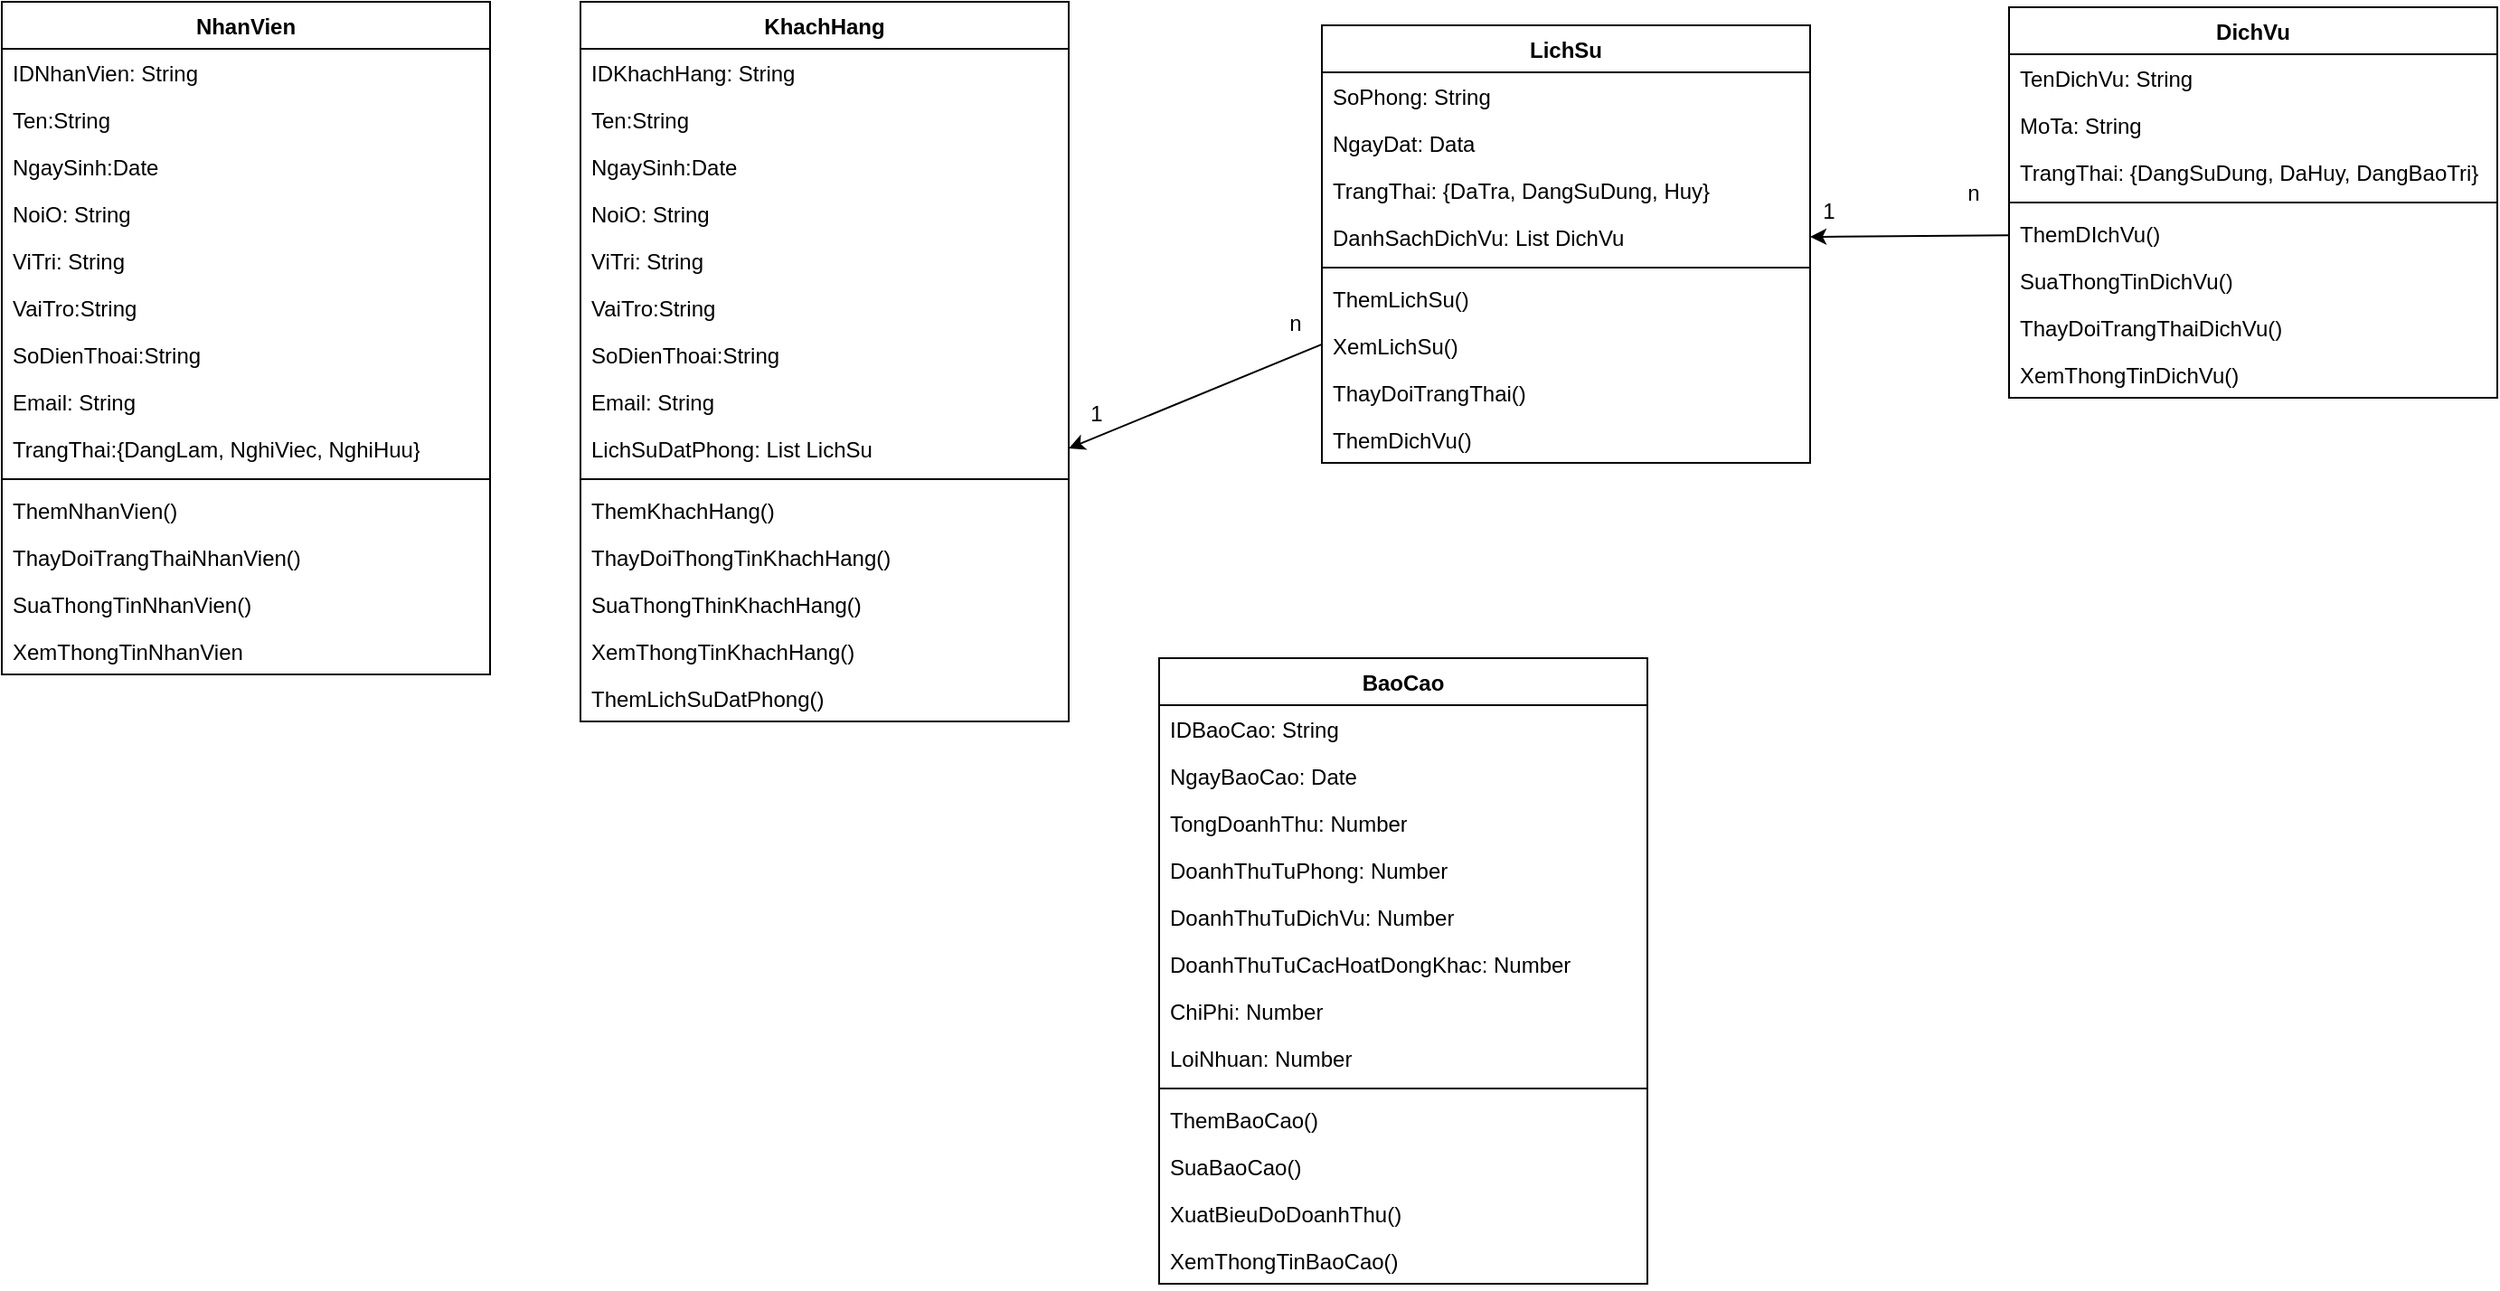 <mxfile version="21.5.0" type="device">
  <diagram name="Page-1" id="KUx0dX-Fpm564LZrpg27">
    <mxGraphModel dx="996" dy="541" grid="1" gridSize="10" guides="1" tooltips="1" connect="1" arrows="1" fold="1" page="1" pageScale="1" pageWidth="827" pageHeight="1169" background="#ffffff" math="0" shadow="0">
      <root>
        <mxCell id="0" />
        <mxCell id="1" parent="0" />
        <mxCell id="vxum5QiAZLd6xa7B7XAJ-20" value="NhanVien" style="swimlane;fontStyle=1;align=center;verticalAlign=top;childLayout=stackLayout;horizontal=1;startSize=26;horizontalStack=0;resizeParent=1;resizeParentMax=0;resizeLast=0;collapsible=1;marginBottom=0;whiteSpace=wrap;html=1;" parent="1" vertex="1">
          <mxGeometry x="10" y="77" width="270" height="372" as="geometry" />
        </mxCell>
        <mxCell id="vxum5QiAZLd6xa7B7XAJ-49" value="IDNhanVien: String" style="text;strokeColor=none;fillColor=none;align=left;verticalAlign=top;spacingLeft=4;spacingRight=4;overflow=hidden;rotatable=0;points=[[0,0.5],[1,0.5]];portConstraint=eastwest;whiteSpace=wrap;html=1;" parent="vxum5QiAZLd6xa7B7XAJ-20" vertex="1">
          <mxGeometry y="26" width="270" height="26" as="geometry" />
        </mxCell>
        <mxCell id="vxum5QiAZLd6xa7B7XAJ-21" value="Ten:String" style="text;strokeColor=none;fillColor=none;align=left;verticalAlign=top;spacingLeft=4;spacingRight=4;overflow=hidden;rotatable=0;points=[[0,0.5],[1,0.5]];portConstraint=eastwest;whiteSpace=wrap;html=1;" parent="vxum5QiAZLd6xa7B7XAJ-20" vertex="1">
          <mxGeometry y="52" width="270" height="26" as="geometry" />
        </mxCell>
        <mxCell id="vxum5QiAZLd6xa7B7XAJ-26" value="NgaySinh:Date" style="text;strokeColor=none;fillColor=none;align=left;verticalAlign=top;spacingLeft=4;spacingRight=4;overflow=hidden;rotatable=0;points=[[0,0.5],[1,0.5]];portConstraint=eastwest;whiteSpace=wrap;html=1;" parent="vxum5QiAZLd6xa7B7XAJ-20" vertex="1">
          <mxGeometry y="78" width="270" height="26" as="geometry" />
        </mxCell>
        <mxCell id="vxum5QiAZLd6xa7B7XAJ-27" value="NoiO: String" style="text;strokeColor=none;fillColor=none;align=left;verticalAlign=top;spacingLeft=4;spacingRight=4;overflow=hidden;rotatable=0;points=[[0,0.5],[1,0.5]];portConstraint=eastwest;whiteSpace=wrap;html=1;" parent="vxum5QiAZLd6xa7B7XAJ-20" vertex="1">
          <mxGeometry y="104" width="270" height="26" as="geometry" />
        </mxCell>
        <mxCell id="vxum5QiAZLd6xa7B7XAJ-28" value="ViTri: String" style="text;strokeColor=none;fillColor=none;align=left;verticalAlign=top;spacingLeft=4;spacingRight=4;overflow=hidden;rotatable=0;points=[[0,0.5],[1,0.5]];portConstraint=eastwest;whiteSpace=wrap;html=1;" parent="vxum5QiAZLd6xa7B7XAJ-20" vertex="1">
          <mxGeometry y="130" width="270" height="26" as="geometry" />
        </mxCell>
        <mxCell id="vxum5QiAZLd6xa7B7XAJ-29" value="VaiTro:String" style="text;strokeColor=none;fillColor=none;align=left;verticalAlign=top;spacingLeft=4;spacingRight=4;overflow=hidden;rotatable=0;points=[[0,0.5],[1,0.5]];portConstraint=eastwest;whiteSpace=wrap;html=1;" parent="vxum5QiAZLd6xa7B7XAJ-20" vertex="1">
          <mxGeometry y="156" width="270" height="26" as="geometry" />
        </mxCell>
        <mxCell id="vxum5QiAZLd6xa7B7XAJ-30" value="SoDienThoai:String" style="text;strokeColor=none;fillColor=none;align=left;verticalAlign=top;spacingLeft=4;spacingRight=4;overflow=hidden;rotatable=0;points=[[0,0.5],[1,0.5]];portConstraint=eastwest;whiteSpace=wrap;html=1;" parent="vxum5QiAZLd6xa7B7XAJ-20" vertex="1">
          <mxGeometry y="182" width="270" height="26" as="geometry" />
        </mxCell>
        <mxCell id="vxum5QiAZLd6xa7B7XAJ-51" value="Email: String" style="text;strokeColor=none;fillColor=none;align=left;verticalAlign=top;spacingLeft=4;spacingRight=4;overflow=hidden;rotatable=0;points=[[0,0.5],[1,0.5]];portConstraint=eastwest;whiteSpace=wrap;html=1;" parent="vxum5QiAZLd6xa7B7XAJ-20" vertex="1">
          <mxGeometry y="208" width="270" height="26" as="geometry" />
        </mxCell>
        <mxCell id="vxum5QiAZLd6xa7B7XAJ-31" value="TrangThai:{DangLam, NghiViec, NghiHuu}" style="text;strokeColor=none;fillColor=none;align=left;verticalAlign=top;spacingLeft=4;spacingRight=4;overflow=hidden;rotatable=0;points=[[0,0.5],[1,0.5]];portConstraint=eastwest;whiteSpace=wrap;html=1;" parent="vxum5QiAZLd6xa7B7XAJ-20" vertex="1">
          <mxGeometry y="234" width="270" height="26" as="geometry" />
        </mxCell>
        <mxCell id="vxum5QiAZLd6xa7B7XAJ-22" value="" style="line;strokeWidth=1;fillColor=none;align=left;verticalAlign=middle;spacingTop=-1;spacingLeft=3;spacingRight=3;rotatable=0;labelPosition=right;points=[];portConstraint=eastwest;strokeColor=inherit;" parent="vxum5QiAZLd6xa7B7XAJ-20" vertex="1">
          <mxGeometry y="260" width="270" height="8" as="geometry" />
        </mxCell>
        <mxCell id="vxum5QiAZLd6xa7B7XAJ-23" value="ThemNhanVien()" style="text;strokeColor=none;fillColor=none;align=left;verticalAlign=top;spacingLeft=4;spacingRight=4;overflow=hidden;rotatable=0;points=[[0,0.5],[1,0.5]];portConstraint=eastwest;whiteSpace=wrap;html=1;" parent="vxum5QiAZLd6xa7B7XAJ-20" vertex="1">
          <mxGeometry y="268" width="270" height="26" as="geometry" />
        </mxCell>
        <mxCell id="vxum5QiAZLd6xa7B7XAJ-33" value="ThayDoiTrangThaiNhanVien()" style="text;strokeColor=none;fillColor=none;align=left;verticalAlign=top;spacingLeft=4;spacingRight=4;overflow=hidden;rotatable=0;points=[[0,0.5],[1,0.5]];portConstraint=eastwest;whiteSpace=wrap;html=1;" parent="vxum5QiAZLd6xa7B7XAJ-20" vertex="1">
          <mxGeometry y="294" width="270" height="26" as="geometry" />
        </mxCell>
        <mxCell id="vxum5QiAZLd6xa7B7XAJ-34" value="SuaThongTinNhanVien()" style="text;strokeColor=none;fillColor=none;align=left;verticalAlign=top;spacingLeft=4;spacingRight=4;overflow=hidden;rotatable=0;points=[[0,0.5],[1,0.5]];portConstraint=eastwest;whiteSpace=wrap;html=1;" parent="vxum5QiAZLd6xa7B7XAJ-20" vertex="1">
          <mxGeometry y="320" width="270" height="26" as="geometry" />
        </mxCell>
        <mxCell id="vxum5QiAZLd6xa7B7XAJ-35" value="XemThongTinNhanVien" style="text;strokeColor=none;fillColor=none;align=left;verticalAlign=top;spacingLeft=4;spacingRight=4;overflow=hidden;rotatable=0;points=[[0,0.5],[1,0.5]];portConstraint=eastwest;whiteSpace=wrap;html=1;" parent="vxum5QiAZLd6xa7B7XAJ-20" vertex="1">
          <mxGeometry y="346" width="270" height="26" as="geometry" />
        </mxCell>
        <mxCell id="vxum5QiAZLd6xa7B7XAJ-36" value="KhachHang" style="swimlane;fontStyle=1;align=center;verticalAlign=top;childLayout=stackLayout;horizontal=1;startSize=26;horizontalStack=0;resizeParent=1;resizeParentMax=0;resizeLast=0;collapsible=1;marginBottom=0;whiteSpace=wrap;html=1;" parent="1" vertex="1">
          <mxGeometry x="330" y="77" width="270" height="398" as="geometry" />
        </mxCell>
        <mxCell id="vxum5QiAZLd6xa7B7XAJ-50" value="IDKhachHang: String" style="text;strokeColor=none;fillColor=none;align=left;verticalAlign=top;spacingLeft=4;spacingRight=4;overflow=hidden;rotatable=0;points=[[0,0.5],[1,0.5]];portConstraint=eastwest;whiteSpace=wrap;html=1;" parent="vxum5QiAZLd6xa7B7XAJ-36" vertex="1">
          <mxGeometry y="26" width="270" height="26" as="geometry" />
        </mxCell>
        <mxCell id="vxum5QiAZLd6xa7B7XAJ-37" value="Ten:String" style="text;strokeColor=none;fillColor=none;align=left;verticalAlign=top;spacingLeft=4;spacingRight=4;overflow=hidden;rotatable=0;points=[[0,0.5],[1,0.5]];portConstraint=eastwest;whiteSpace=wrap;html=1;" parent="vxum5QiAZLd6xa7B7XAJ-36" vertex="1">
          <mxGeometry y="52" width="270" height="26" as="geometry" />
        </mxCell>
        <mxCell id="vxum5QiAZLd6xa7B7XAJ-38" value="NgaySinh:Date" style="text;strokeColor=none;fillColor=none;align=left;verticalAlign=top;spacingLeft=4;spacingRight=4;overflow=hidden;rotatable=0;points=[[0,0.5],[1,0.5]];portConstraint=eastwest;whiteSpace=wrap;html=1;" parent="vxum5QiAZLd6xa7B7XAJ-36" vertex="1">
          <mxGeometry y="78" width="270" height="26" as="geometry" />
        </mxCell>
        <mxCell id="vxum5QiAZLd6xa7B7XAJ-39" value="NoiO: String" style="text;strokeColor=none;fillColor=none;align=left;verticalAlign=top;spacingLeft=4;spacingRight=4;overflow=hidden;rotatable=0;points=[[0,0.5],[1,0.5]];portConstraint=eastwest;whiteSpace=wrap;html=1;" parent="vxum5QiAZLd6xa7B7XAJ-36" vertex="1">
          <mxGeometry y="104" width="270" height="26" as="geometry" />
        </mxCell>
        <mxCell id="vxum5QiAZLd6xa7B7XAJ-40" value="ViTri: String" style="text;strokeColor=none;fillColor=none;align=left;verticalAlign=top;spacingLeft=4;spacingRight=4;overflow=hidden;rotatable=0;points=[[0,0.5],[1,0.5]];portConstraint=eastwest;whiteSpace=wrap;html=1;" parent="vxum5QiAZLd6xa7B7XAJ-36" vertex="1">
          <mxGeometry y="130" width="270" height="26" as="geometry" />
        </mxCell>
        <mxCell id="vxum5QiAZLd6xa7B7XAJ-41" value="VaiTro:String" style="text;strokeColor=none;fillColor=none;align=left;verticalAlign=top;spacingLeft=4;spacingRight=4;overflow=hidden;rotatable=0;points=[[0,0.5],[1,0.5]];portConstraint=eastwest;whiteSpace=wrap;html=1;" parent="vxum5QiAZLd6xa7B7XAJ-36" vertex="1">
          <mxGeometry y="156" width="270" height="26" as="geometry" />
        </mxCell>
        <mxCell id="vxum5QiAZLd6xa7B7XAJ-42" value="SoDienThoai:String" style="text;strokeColor=none;fillColor=none;align=left;verticalAlign=top;spacingLeft=4;spacingRight=4;overflow=hidden;rotatable=0;points=[[0,0.5],[1,0.5]];portConstraint=eastwest;whiteSpace=wrap;html=1;" parent="vxum5QiAZLd6xa7B7XAJ-36" vertex="1">
          <mxGeometry y="182" width="270" height="26" as="geometry" />
        </mxCell>
        <mxCell id="vxum5QiAZLd6xa7B7XAJ-52" value="Email: String" style="text;strokeColor=none;fillColor=none;align=left;verticalAlign=top;spacingLeft=4;spacingRight=4;overflow=hidden;rotatable=0;points=[[0,0.5],[1,0.5]];portConstraint=eastwest;whiteSpace=wrap;html=1;" parent="vxum5QiAZLd6xa7B7XAJ-36" vertex="1">
          <mxGeometry y="208" width="270" height="26" as="geometry" />
        </mxCell>
        <mxCell id="vxum5QiAZLd6xa7B7XAJ-43" value="LichSuDatPhong: List LichSu" style="text;strokeColor=none;fillColor=none;align=left;verticalAlign=top;spacingLeft=4;spacingRight=4;overflow=hidden;rotatable=0;points=[[0,0.5],[1,0.5]];portConstraint=eastwest;whiteSpace=wrap;html=1;" parent="vxum5QiAZLd6xa7B7XAJ-36" vertex="1">
          <mxGeometry y="234" width="270" height="26" as="geometry" />
        </mxCell>
        <mxCell id="vxum5QiAZLd6xa7B7XAJ-44" value="" style="line;strokeWidth=1;fillColor=none;align=left;verticalAlign=middle;spacingTop=-1;spacingLeft=3;spacingRight=3;rotatable=0;labelPosition=right;points=[];portConstraint=eastwest;strokeColor=inherit;" parent="vxum5QiAZLd6xa7B7XAJ-36" vertex="1">
          <mxGeometry y="260" width="270" height="8" as="geometry" />
        </mxCell>
        <mxCell id="vxum5QiAZLd6xa7B7XAJ-45" value="ThemKhachHang()" style="text;strokeColor=none;fillColor=none;align=left;verticalAlign=top;spacingLeft=4;spacingRight=4;overflow=hidden;rotatable=0;points=[[0,0.5],[1,0.5]];portConstraint=eastwest;whiteSpace=wrap;html=1;" parent="vxum5QiAZLd6xa7B7XAJ-36" vertex="1">
          <mxGeometry y="268" width="270" height="26" as="geometry" />
        </mxCell>
        <mxCell id="vxum5QiAZLd6xa7B7XAJ-46" value="ThayDoiThongTinKhachHang()" style="text;strokeColor=none;fillColor=none;align=left;verticalAlign=top;spacingLeft=4;spacingRight=4;overflow=hidden;rotatable=0;points=[[0,0.5],[1,0.5]];portConstraint=eastwest;whiteSpace=wrap;html=1;" parent="vxum5QiAZLd6xa7B7XAJ-36" vertex="1">
          <mxGeometry y="294" width="270" height="26" as="geometry" />
        </mxCell>
        <mxCell id="vxum5QiAZLd6xa7B7XAJ-47" value="SuaThongThinKhachHang()" style="text;strokeColor=none;fillColor=none;align=left;verticalAlign=top;spacingLeft=4;spacingRight=4;overflow=hidden;rotatable=0;points=[[0,0.5],[1,0.5]];portConstraint=eastwest;whiteSpace=wrap;html=1;" parent="vxum5QiAZLd6xa7B7XAJ-36" vertex="1">
          <mxGeometry y="320" width="270" height="26" as="geometry" />
        </mxCell>
        <mxCell id="vxum5QiAZLd6xa7B7XAJ-48" value="XemThongTinKhachHang()" style="text;strokeColor=none;fillColor=none;align=left;verticalAlign=top;spacingLeft=4;spacingRight=4;overflow=hidden;rotatable=0;points=[[0,0.5],[1,0.5]];portConstraint=eastwest;whiteSpace=wrap;html=1;" parent="vxum5QiAZLd6xa7B7XAJ-36" vertex="1">
          <mxGeometry y="346" width="270" height="26" as="geometry" />
        </mxCell>
        <mxCell id="vxum5QiAZLd6xa7B7XAJ-53" value="ThemLichSuDatPhong()" style="text;strokeColor=none;fillColor=none;align=left;verticalAlign=top;spacingLeft=4;spacingRight=4;overflow=hidden;rotatable=0;points=[[0,0.5],[1,0.5]];portConstraint=eastwest;whiteSpace=wrap;html=1;" parent="vxum5QiAZLd6xa7B7XAJ-36" vertex="1">
          <mxGeometry y="372" width="270" height="26" as="geometry" />
        </mxCell>
        <mxCell id="vxum5QiAZLd6xa7B7XAJ-104" style="rounded=0;orthogonalLoop=1;jettySize=auto;html=1;entryX=1;entryY=0.5;entryDx=0;entryDy=0;" parent="1" source="vxum5QiAZLd6xa7B7XAJ-54" target="vxum5QiAZLd6xa7B7XAJ-43" edge="1">
          <mxGeometry relative="1" as="geometry" />
        </mxCell>
        <mxCell id="vxum5QiAZLd6xa7B7XAJ-54" value="LichSu" style="swimlane;fontStyle=1;align=center;verticalAlign=top;childLayout=stackLayout;horizontal=1;startSize=26;horizontalStack=0;resizeParent=1;resizeParentMax=0;resizeLast=0;collapsible=1;marginBottom=0;whiteSpace=wrap;html=1;" parent="1" vertex="1">
          <mxGeometry x="740" y="90" width="270" height="242" as="geometry" />
        </mxCell>
        <mxCell id="vxum5QiAZLd6xa7B7XAJ-56" value="SoPhong: String" style="text;strokeColor=none;fillColor=none;align=left;verticalAlign=top;spacingLeft=4;spacingRight=4;overflow=hidden;rotatable=0;points=[[0,0.5],[1,0.5]];portConstraint=eastwest;whiteSpace=wrap;html=1;" parent="vxum5QiAZLd6xa7B7XAJ-54" vertex="1">
          <mxGeometry y="26" width="270" height="26" as="geometry" />
        </mxCell>
        <mxCell id="vxum5QiAZLd6xa7B7XAJ-57" value="NgayDat: Data" style="text;strokeColor=none;fillColor=none;align=left;verticalAlign=top;spacingLeft=4;spacingRight=4;overflow=hidden;rotatable=0;points=[[0,0.5],[1,0.5]];portConstraint=eastwest;whiteSpace=wrap;html=1;" parent="vxum5QiAZLd6xa7B7XAJ-54" vertex="1">
          <mxGeometry y="52" width="270" height="26" as="geometry" />
        </mxCell>
        <mxCell id="vxum5QiAZLd6xa7B7XAJ-58" value="TrangThai: {DaTra, DangSuDung, Huy}" style="text;strokeColor=none;fillColor=none;align=left;verticalAlign=top;spacingLeft=4;spacingRight=4;overflow=hidden;rotatable=0;points=[[0,0.5],[1,0.5]];portConstraint=eastwest;whiteSpace=wrap;html=1;" parent="vxum5QiAZLd6xa7B7XAJ-54" vertex="1">
          <mxGeometry y="78" width="270" height="26" as="geometry" />
        </mxCell>
        <mxCell id="vxum5QiAZLd6xa7B7XAJ-87" value="DanhSachDichVu: List DichVu" style="text;strokeColor=none;fillColor=none;align=left;verticalAlign=top;spacingLeft=4;spacingRight=4;overflow=hidden;rotatable=0;points=[[0,0.5],[1,0.5]];portConstraint=eastwest;whiteSpace=wrap;html=1;" parent="vxum5QiAZLd6xa7B7XAJ-54" vertex="1">
          <mxGeometry y="104" width="270" height="26" as="geometry" />
        </mxCell>
        <mxCell id="vxum5QiAZLd6xa7B7XAJ-64" value="" style="line;strokeWidth=1;fillColor=none;align=left;verticalAlign=middle;spacingTop=-1;spacingLeft=3;spacingRight=3;rotatable=0;labelPosition=right;points=[];portConstraint=eastwest;strokeColor=inherit;" parent="vxum5QiAZLd6xa7B7XAJ-54" vertex="1">
          <mxGeometry y="130" width="270" height="8" as="geometry" />
        </mxCell>
        <mxCell id="vxum5QiAZLd6xa7B7XAJ-65" value="ThemLichSu()" style="text;strokeColor=none;fillColor=none;align=left;verticalAlign=top;spacingLeft=4;spacingRight=4;overflow=hidden;rotatable=0;points=[[0,0.5],[1,0.5]];portConstraint=eastwest;whiteSpace=wrap;html=1;" parent="vxum5QiAZLd6xa7B7XAJ-54" vertex="1">
          <mxGeometry y="138" width="270" height="26" as="geometry" />
        </mxCell>
        <mxCell id="vxum5QiAZLd6xa7B7XAJ-68" value="XemLichSu()" style="text;strokeColor=none;fillColor=none;align=left;verticalAlign=top;spacingLeft=4;spacingRight=4;overflow=hidden;rotatable=0;points=[[0,0.5],[1,0.5]];portConstraint=eastwest;whiteSpace=wrap;html=1;" parent="vxum5QiAZLd6xa7B7XAJ-54" vertex="1">
          <mxGeometry y="164" width="270" height="26" as="geometry" />
        </mxCell>
        <mxCell id="vxum5QiAZLd6xa7B7XAJ-70" value="ThayDoiTrangThai()" style="text;strokeColor=none;fillColor=none;align=left;verticalAlign=top;spacingLeft=4;spacingRight=4;overflow=hidden;rotatable=0;points=[[0,0.5],[1,0.5]];portConstraint=eastwest;whiteSpace=wrap;html=1;" parent="vxum5QiAZLd6xa7B7XAJ-54" vertex="1">
          <mxGeometry y="190" width="270" height="26" as="geometry" />
        </mxCell>
        <mxCell id="vxum5QiAZLd6xa7B7XAJ-88" value="ThemDichVu()" style="text;strokeColor=none;fillColor=none;align=left;verticalAlign=top;spacingLeft=4;spacingRight=4;overflow=hidden;rotatable=0;points=[[0,0.5],[1,0.5]];portConstraint=eastwest;whiteSpace=wrap;html=1;" parent="vxum5QiAZLd6xa7B7XAJ-54" vertex="1">
          <mxGeometry y="216" width="270" height="26" as="geometry" />
        </mxCell>
        <mxCell id="vxum5QiAZLd6xa7B7XAJ-71" value="DichVu" style="swimlane;fontStyle=1;align=center;verticalAlign=top;childLayout=stackLayout;horizontal=1;startSize=26;horizontalStack=0;resizeParent=1;resizeParentMax=0;resizeLast=0;collapsible=1;marginBottom=0;whiteSpace=wrap;html=1;" parent="1" vertex="1">
          <mxGeometry x="1120" y="80" width="270" height="216" as="geometry" />
        </mxCell>
        <mxCell id="vxum5QiAZLd6xa7B7XAJ-72" value="TenDichVu: String" style="text;strokeColor=none;fillColor=none;align=left;verticalAlign=top;spacingLeft=4;spacingRight=4;overflow=hidden;rotatable=0;points=[[0,0.5],[1,0.5]];portConstraint=eastwest;whiteSpace=wrap;html=1;" parent="vxum5QiAZLd6xa7B7XAJ-71" vertex="1">
          <mxGeometry y="26" width="270" height="26" as="geometry" />
        </mxCell>
        <mxCell id="vxum5QiAZLd6xa7B7XAJ-73" value="MoTa: String" style="text;strokeColor=none;fillColor=none;align=left;verticalAlign=top;spacingLeft=4;spacingRight=4;overflow=hidden;rotatable=0;points=[[0,0.5],[1,0.5]];portConstraint=eastwest;whiteSpace=wrap;html=1;" parent="vxum5QiAZLd6xa7B7XAJ-71" vertex="1">
          <mxGeometry y="52" width="270" height="26" as="geometry" />
        </mxCell>
        <mxCell id="vxum5QiAZLd6xa7B7XAJ-74" value="TrangThai: {DangSuDung, DaHuy, DangBaoTri}" style="text;strokeColor=none;fillColor=none;align=left;verticalAlign=top;spacingLeft=4;spacingRight=4;overflow=hidden;rotatable=0;points=[[0,0.5],[1,0.5]];portConstraint=eastwest;whiteSpace=wrap;html=1;" parent="vxum5QiAZLd6xa7B7XAJ-71" vertex="1">
          <mxGeometry y="78" width="270" height="26" as="geometry" />
        </mxCell>
        <mxCell id="vxum5QiAZLd6xa7B7XAJ-81" value="" style="line;strokeWidth=1;fillColor=none;align=left;verticalAlign=middle;spacingTop=-1;spacingLeft=3;spacingRight=3;rotatable=0;labelPosition=right;points=[];portConstraint=eastwest;strokeColor=inherit;" parent="vxum5QiAZLd6xa7B7XAJ-71" vertex="1">
          <mxGeometry y="104" width="270" height="8" as="geometry" />
        </mxCell>
        <mxCell id="vxum5QiAZLd6xa7B7XAJ-82" value="ThemDIchVu()" style="text;strokeColor=none;fillColor=none;align=left;verticalAlign=top;spacingLeft=4;spacingRight=4;overflow=hidden;rotatable=0;points=[[0,0.5],[1,0.5]];portConstraint=eastwest;whiteSpace=wrap;html=1;" parent="vxum5QiAZLd6xa7B7XAJ-71" vertex="1">
          <mxGeometry y="112" width="270" height="26" as="geometry" />
        </mxCell>
        <mxCell id="vxum5QiAZLd6xa7B7XAJ-83" value="SuaThongTinDichVu()" style="text;strokeColor=none;fillColor=none;align=left;verticalAlign=top;spacingLeft=4;spacingRight=4;overflow=hidden;rotatable=0;points=[[0,0.5],[1,0.5]];portConstraint=eastwest;whiteSpace=wrap;html=1;" parent="vxum5QiAZLd6xa7B7XAJ-71" vertex="1">
          <mxGeometry y="138" width="270" height="26" as="geometry" />
        </mxCell>
        <mxCell id="vxum5QiAZLd6xa7B7XAJ-84" value="ThayDoiTrangThaiDichVu()" style="text;strokeColor=none;fillColor=none;align=left;verticalAlign=top;spacingLeft=4;spacingRight=4;overflow=hidden;rotatable=0;points=[[0,0.5],[1,0.5]];portConstraint=eastwest;whiteSpace=wrap;html=1;" parent="vxum5QiAZLd6xa7B7XAJ-71" vertex="1">
          <mxGeometry y="164" width="270" height="26" as="geometry" />
        </mxCell>
        <mxCell id="vxum5QiAZLd6xa7B7XAJ-85" value="XemThongTinDichVu()" style="text;strokeColor=none;fillColor=none;align=left;verticalAlign=top;spacingLeft=4;spacingRight=4;overflow=hidden;rotatable=0;points=[[0,0.5],[1,0.5]];portConstraint=eastwest;whiteSpace=wrap;html=1;" parent="vxum5QiAZLd6xa7B7XAJ-71" vertex="1">
          <mxGeometry y="190" width="270" height="26" as="geometry" />
        </mxCell>
        <mxCell id="vxum5QiAZLd6xa7B7XAJ-89" value="BaoCao" style="swimlane;fontStyle=1;align=center;verticalAlign=top;childLayout=stackLayout;horizontal=1;startSize=26;horizontalStack=0;resizeParent=1;resizeParentMax=0;resizeLast=0;collapsible=1;marginBottom=0;whiteSpace=wrap;html=1;" parent="1" vertex="1">
          <mxGeometry x="650" y="440" width="270" height="346" as="geometry" />
        </mxCell>
        <mxCell id="vxum5QiAZLd6xa7B7XAJ-90" value="IDBaoCao: String" style="text;strokeColor=none;fillColor=none;align=left;verticalAlign=top;spacingLeft=4;spacingRight=4;overflow=hidden;rotatable=0;points=[[0,0.5],[1,0.5]];portConstraint=eastwest;whiteSpace=wrap;html=1;" parent="vxum5QiAZLd6xa7B7XAJ-89" vertex="1">
          <mxGeometry y="26" width="270" height="26" as="geometry" />
        </mxCell>
        <mxCell id="vxum5QiAZLd6xa7B7XAJ-91" value="NgayBaoCao: Date" style="text;strokeColor=none;fillColor=none;align=left;verticalAlign=top;spacingLeft=4;spacingRight=4;overflow=hidden;rotatable=0;points=[[0,0.5],[1,0.5]];portConstraint=eastwest;whiteSpace=wrap;html=1;" parent="vxum5QiAZLd6xa7B7XAJ-89" vertex="1">
          <mxGeometry y="52" width="270" height="26" as="geometry" />
        </mxCell>
        <mxCell id="vxum5QiAZLd6xa7B7XAJ-92" value="TongDoanhThu: Number" style="text;strokeColor=none;fillColor=none;align=left;verticalAlign=top;spacingLeft=4;spacingRight=4;overflow=hidden;rotatable=0;points=[[0,0.5],[1,0.5]];portConstraint=eastwest;whiteSpace=wrap;html=1;" parent="vxum5QiAZLd6xa7B7XAJ-89" vertex="1">
          <mxGeometry y="78" width="270" height="26" as="geometry" />
        </mxCell>
        <mxCell id="vxum5QiAZLd6xa7B7XAJ-98" value="DoanhThuTuPhong: Number" style="text;strokeColor=none;fillColor=none;align=left;verticalAlign=top;spacingLeft=4;spacingRight=4;overflow=hidden;rotatable=0;points=[[0,0.5],[1,0.5]];portConstraint=eastwest;whiteSpace=wrap;html=1;" parent="vxum5QiAZLd6xa7B7XAJ-89" vertex="1">
          <mxGeometry y="104" width="270" height="26" as="geometry" />
        </mxCell>
        <mxCell id="vxum5QiAZLd6xa7B7XAJ-99" value="DoanhThuTuDichVu: Number" style="text;strokeColor=none;fillColor=none;align=left;verticalAlign=top;spacingLeft=4;spacingRight=4;overflow=hidden;rotatable=0;points=[[0,0.5],[1,0.5]];portConstraint=eastwest;whiteSpace=wrap;html=1;" parent="vxum5QiAZLd6xa7B7XAJ-89" vertex="1">
          <mxGeometry y="130" width="270" height="26" as="geometry" />
        </mxCell>
        <mxCell id="vxum5QiAZLd6xa7B7XAJ-100" value="DoanhThuTuCacHoatDongKhac: Number" style="text;strokeColor=none;fillColor=none;align=left;verticalAlign=top;spacingLeft=4;spacingRight=4;overflow=hidden;rotatable=0;points=[[0,0.5],[1,0.5]];portConstraint=eastwest;whiteSpace=wrap;html=1;" parent="vxum5QiAZLd6xa7B7XAJ-89" vertex="1">
          <mxGeometry y="156" width="270" height="26" as="geometry" />
        </mxCell>
        <mxCell id="vxum5QiAZLd6xa7B7XAJ-101" value="ChiPhi: Number" style="text;strokeColor=none;fillColor=none;align=left;verticalAlign=top;spacingLeft=4;spacingRight=4;overflow=hidden;rotatable=0;points=[[0,0.5],[1,0.5]];portConstraint=eastwest;whiteSpace=wrap;html=1;" parent="vxum5QiAZLd6xa7B7XAJ-89" vertex="1">
          <mxGeometry y="182" width="270" height="26" as="geometry" />
        </mxCell>
        <mxCell id="vxum5QiAZLd6xa7B7XAJ-102" value="LoiNhuan: Number" style="text;strokeColor=none;fillColor=none;align=left;verticalAlign=top;spacingLeft=4;spacingRight=4;overflow=hidden;rotatable=0;points=[[0,0.5],[1,0.5]];portConstraint=eastwest;whiteSpace=wrap;html=1;" parent="vxum5QiAZLd6xa7B7XAJ-89" vertex="1">
          <mxGeometry y="208" width="270" height="26" as="geometry" />
        </mxCell>
        <mxCell id="vxum5QiAZLd6xa7B7XAJ-93" value="" style="line;strokeWidth=1;fillColor=none;align=left;verticalAlign=middle;spacingTop=-1;spacingLeft=3;spacingRight=3;rotatable=0;labelPosition=right;points=[];portConstraint=eastwest;strokeColor=inherit;" parent="vxum5QiAZLd6xa7B7XAJ-89" vertex="1">
          <mxGeometry y="234" width="270" height="8" as="geometry" />
        </mxCell>
        <mxCell id="vxum5QiAZLd6xa7B7XAJ-94" value="ThemBaoCao()" style="text;strokeColor=none;fillColor=none;align=left;verticalAlign=top;spacingLeft=4;spacingRight=4;overflow=hidden;rotatable=0;points=[[0,0.5],[1,0.5]];portConstraint=eastwest;whiteSpace=wrap;html=1;" parent="vxum5QiAZLd6xa7B7XAJ-89" vertex="1">
          <mxGeometry y="242" width="270" height="26" as="geometry" />
        </mxCell>
        <mxCell id="vxum5QiAZLd6xa7B7XAJ-95" value="SuaBaoCao()" style="text;strokeColor=none;fillColor=none;align=left;verticalAlign=top;spacingLeft=4;spacingRight=4;overflow=hidden;rotatable=0;points=[[0,0.5],[1,0.5]];portConstraint=eastwest;whiteSpace=wrap;html=1;" parent="vxum5QiAZLd6xa7B7XAJ-89" vertex="1">
          <mxGeometry y="268" width="270" height="26" as="geometry" />
        </mxCell>
        <mxCell id="vxum5QiAZLd6xa7B7XAJ-96" value="XuatBieuDoDoanhThu()" style="text;strokeColor=none;fillColor=none;align=left;verticalAlign=top;spacingLeft=4;spacingRight=4;overflow=hidden;rotatable=0;points=[[0,0.5],[1,0.5]];portConstraint=eastwest;whiteSpace=wrap;html=1;" parent="vxum5QiAZLd6xa7B7XAJ-89" vertex="1">
          <mxGeometry y="294" width="270" height="26" as="geometry" />
        </mxCell>
        <mxCell id="vxum5QiAZLd6xa7B7XAJ-97" value="XemThongTinBaoCao()" style="text;strokeColor=none;fillColor=none;align=left;verticalAlign=top;spacingLeft=4;spacingRight=4;overflow=hidden;rotatable=0;points=[[0,0.5],[1,0.5]];portConstraint=eastwest;whiteSpace=wrap;html=1;" parent="vxum5QiAZLd6xa7B7XAJ-89" vertex="1">
          <mxGeometry y="320" width="270" height="26" as="geometry" />
        </mxCell>
        <mxCell id="vxum5QiAZLd6xa7B7XAJ-105" value="1" style="text;html=1;align=center;verticalAlign=middle;resizable=0;points=[];autosize=1;strokeColor=none;fillColor=none;" parent="1" vertex="1">
          <mxGeometry x="600" y="290" width="30" height="30" as="geometry" />
        </mxCell>
        <mxCell id="vxum5QiAZLd6xa7B7XAJ-106" value="n" style="text;html=1;align=center;verticalAlign=middle;resizable=0;points=[];autosize=1;strokeColor=none;fillColor=none;" parent="1" vertex="1">
          <mxGeometry x="710" y="240" width="30" height="30" as="geometry" />
        </mxCell>
        <mxCell id="vxum5QiAZLd6xa7B7XAJ-107" style="rounded=0;orthogonalLoop=1;jettySize=auto;html=1;entryX=1;entryY=0.5;entryDx=0;entryDy=0;" parent="1" source="vxum5QiAZLd6xa7B7XAJ-82" target="vxum5QiAZLd6xa7B7XAJ-87" edge="1">
          <mxGeometry relative="1" as="geometry" />
        </mxCell>
        <mxCell id="vxum5QiAZLd6xa7B7XAJ-108" value="1" style="text;html=1;align=center;verticalAlign=middle;resizable=0;points=[];autosize=1;strokeColor=none;fillColor=none;" parent="1" vertex="1">
          <mxGeometry x="1005" y="178" width="30" height="30" as="geometry" />
        </mxCell>
        <mxCell id="vxum5QiAZLd6xa7B7XAJ-109" value="n" style="text;html=1;align=center;verticalAlign=middle;resizable=0;points=[];autosize=1;strokeColor=none;fillColor=none;" parent="1" vertex="1">
          <mxGeometry x="1085" y="168" width="30" height="30" as="geometry" />
        </mxCell>
      </root>
    </mxGraphModel>
  </diagram>
</mxfile>
